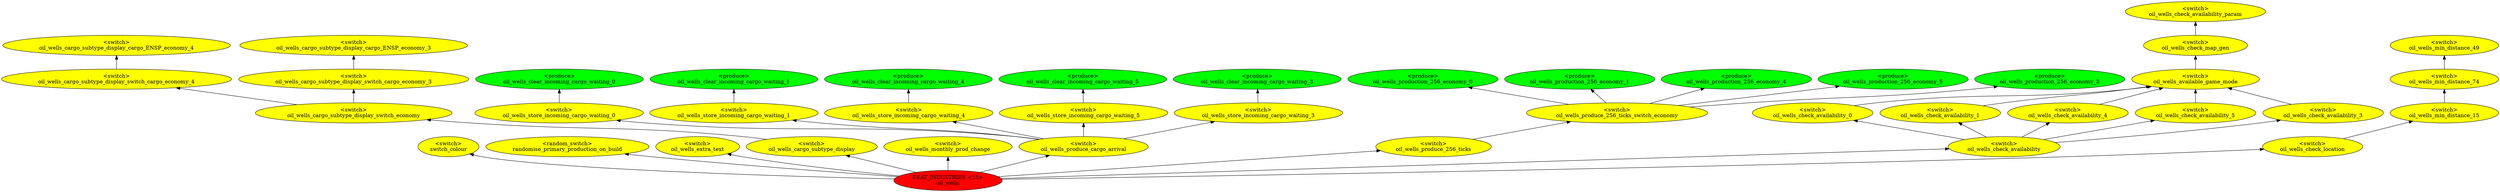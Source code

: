 digraph {
rankdir="BT"
switch_colour [fillcolor=yellow style="filled" label="<switch>\nswitch_colour"]
randomise_primary_production_on_build [fillcolor=yellow style="filled" label="<random_switch>\nrandomise_primary_production_on_build"]
oil_wells_extra_text [fillcolor=yellow style="filled" label="<switch>\noil_wells_extra_text"]
oil_wells_cargo_subtype_display_cargo_ENSP_economy_4 [fillcolor=yellow style="filled" label="<switch>\noil_wells_cargo_subtype_display_cargo_ENSP_economy_4"]
oil_wells_cargo_subtype_display_switch_cargo_economy_4 [fillcolor=yellow style="filled" label="<switch>\noil_wells_cargo_subtype_display_switch_cargo_economy_4"]
oil_wells_cargo_subtype_display_cargo_ENSP_economy_3 [fillcolor=yellow style="filled" label="<switch>\noil_wells_cargo_subtype_display_cargo_ENSP_economy_3"]
oil_wells_cargo_subtype_display_switch_cargo_economy_3 [fillcolor=yellow style="filled" label="<switch>\noil_wells_cargo_subtype_display_switch_cargo_economy_3"]
oil_wells_cargo_subtype_display_switch_economy [fillcolor=yellow style="filled" label="<switch>\noil_wells_cargo_subtype_display_switch_economy"]
oil_wells_cargo_subtype_display [fillcolor=yellow style="filled" label="<switch>\noil_wells_cargo_subtype_display"]
oil_wells_monthly_prod_change [fillcolor=yellow style="filled" label="<switch>\noil_wells_monthly_prod_change"]
oil_wells_clear_incoming_cargo_waiting_0 [fillcolor=green style="filled" label="<produce>\noil_wells_clear_incoming_cargo_waiting_0"]
oil_wells_store_incoming_cargo_waiting_0 [fillcolor=yellow style="filled" label="<switch>\noil_wells_store_incoming_cargo_waiting_0"]
oil_wells_clear_incoming_cargo_waiting_1 [fillcolor=green style="filled" label="<produce>\noil_wells_clear_incoming_cargo_waiting_1"]
oil_wells_store_incoming_cargo_waiting_1 [fillcolor=yellow style="filled" label="<switch>\noil_wells_store_incoming_cargo_waiting_1"]
oil_wells_clear_incoming_cargo_waiting_4 [fillcolor=green style="filled" label="<produce>\noil_wells_clear_incoming_cargo_waiting_4"]
oil_wells_store_incoming_cargo_waiting_4 [fillcolor=yellow style="filled" label="<switch>\noil_wells_store_incoming_cargo_waiting_4"]
oil_wells_clear_incoming_cargo_waiting_5 [fillcolor=green style="filled" label="<produce>\noil_wells_clear_incoming_cargo_waiting_5"]
oil_wells_store_incoming_cargo_waiting_5 [fillcolor=yellow style="filled" label="<switch>\noil_wells_store_incoming_cargo_waiting_5"]
oil_wells_clear_incoming_cargo_waiting_3 [fillcolor=green style="filled" label="<produce>\noil_wells_clear_incoming_cargo_waiting_3"]
oil_wells_store_incoming_cargo_waiting_3 [fillcolor=yellow style="filled" label="<switch>\noil_wells_store_incoming_cargo_waiting_3"]
oil_wells_produce_cargo_arrival [fillcolor=yellow style="filled" label="<switch>\noil_wells_produce_cargo_arrival"]
oil_wells_production_256_economy_0 [fillcolor=green style="filled" label="<produce>\noil_wells_production_256_economy_0"]
oil_wells_production_256_economy_1 [fillcolor=green style="filled" label="<produce>\noil_wells_production_256_economy_1"]
oil_wells_production_256_economy_4 [fillcolor=green style="filled" label="<produce>\noil_wells_production_256_economy_4"]
oil_wells_production_256_economy_5 [fillcolor=green style="filled" label="<produce>\noil_wells_production_256_economy_5"]
oil_wells_production_256_economy_3 [fillcolor=green style="filled" label="<produce>\noil_wells_production_256_economy_3"]
oil_wells_produce_256_ticks_switch_economy [fillcolor=yellow style="filled" label="<switch>\noil_wells_produce_256_ticks_switch_economy"]
oil_wells_produce_256_ticks [fillcolor=yellow style="filled" label="<switch>\noil_wells_produce_256_ticks"]
oil_wells_check_availability_param [fillcolor=yellow style="filled" label="<switch>\noil_wells_check_availability_param"]
oil_wells_check_map_gen [fillcolor=yellow style="filled" label="<switch>\noil_wells_check_map_gen"]
oil_wells_available_game_mode [fillcolor=yellow style="filled" label="<switch>\noil_wells_available_game_mode"]
oil_wells_check_availability_0 [fillcolor=yellow style="filled" label="<switch>\noil_wells_check_availability_0"]
oil_wells_check_availability_1 [fillcolor=yellow style="filled" label="<switch>\noil_wells_check_availability_1"]
oil_wells_check_availability_4 [fillcolor=yellow style="filled" label="<switch>\noil_wells_check_availability_4"]
oil_wells_check_availability_5 [fillcolor=yellow style="filled" label="<switch>\noil_wells_check_availability_5"]
oil_wells_check_availability_3 [fillcolor=yellow style="filled" label="<switch>\noil_wells_check_availability_3"]
oil_wells_check_availability [fillcolor=yellow style="filled" label="<switch>\noil_wells_check_availability"]
oil_wells_min_distance_49 [fillcolor=yellow style="filled" label="<switch>\noil_wells_min_distance_49"]
oil_wells_min_distance_74 [fillcolor=yellow style="filled" label="<switch>\noil_wells_min_distance_74"]
oil_wells_min_distance_15 [fillcolor=yellow style="filled" label="<switch>\noil_wells_min_distance_15"]
oil_wells_check_location [fillcolor=yellow style="filled" label="<switch>\noil_wells_check_location"]
oil_wells [fillcolor=red style="filled" label="FEAT_INDUSTRIES <15>\noil_wells"]
oil_wells_produce_cargo_arrival->oil_wells_store_incoming_cargo_waiting_1
oil_wells_produce_256_ticks_switch_economy->oil_wells_production_256_economy_5
oil_wells_check_availability->oil_wells_check_availability_5
oil_wells_min_distance_74->oil_wells_min_distance_49
oil_wells_check_availability_5->oil_wells_available_game_mode
oil_wells->oil_wells_extra_text
oil_wells->switch_colour
oil_wells->oil_wells_produce_256_ticks
oil_wells_produce_256_ticks_switch_economy->oil_wells_production_256_economy_4
oil_wells_check_availability->oil_wells_check_availability_1
oil_wells_produce_cargo_arrival->oil_wells_store_incoming_cargo_waiting_3
oil_wells_store_incoming_cargo_waiting_4->oil_wells_clear_incoming_cargo_waiting_4
oil_wells_store_incoming_cargo_waiting_5->oil_wells_clear_incoming_cargo_waiting_5
oil_wells_check_availability->oil_wells_check_availability_3
oil_wells_available_game_mode->oil_wells_check_map_gen
oil_wells_check_availability->oil_wells_check_availability_0
oil_wells_check_map_gen->oil_wells_check_availability_param
oil_wells_check_availability->oil_wells_check_availability_4
oil_wells_cargo_subtype_display_switch_economy->oil_wells_cargo_subtype_display_switch_cargo_economy_4
oil_wells->oil_wells_check_location
oil_wells->oil_wells_check_availability
oil_wells_cargo_subtype_display->oil_wells_cargo_subtype_display_switch_economy
oil_wells_produce_cargo_arrival->oil_wells_store_incoming_cargo_waiting_0
oil_wells_cargo_subtype_display_switch_cargo_economy_3->oil_wells_cargo_subtype_display_cargo_ENSP_economy_3
oil_wells_store_incoming_cargo_waiting_3->oil_wells_clear_incoming_cargo_waiting_3
oil_wells_check_availability_0->oil_wells_available_game_mode
oil_wells->oil_wells_produce_cargo_arrival
oil_wells_cargo_subtype_display_switch_economy->oil_wells_cargo_subtype_display_switch_cargo_economy_3
oil_wells->randomise_primary_production_on_build
oil_wells_produce_256_ticks_switch_economy->oil_wells_production_256_economy_0
oil_wells->oil_wells_monthly_prod_change
oil_wells_produce_256_ticks_switch_economy->oil_wells_production_256_economy_3
oil_wells_produce_cargo_arrival->oil_wells_store_incoming_cargo_waiting_5
oil_wells_produce_256_ticks_switch_economy->oil_wells_production_256_economy_1
oil_wells_check_availability_1->oil_wells_available_game_mode
oil_wells_store_incoming_cargo_waiting_1->oil_wells_clear_incoming_cargo_waiting_1
oil_wells_check_location->oil_wells_min_distance_15
oil_wells_produce_256_ticks->oil_wells_produce_256_ticks_switch_economy
oil_wells_check_availability_4->oil_wells_available_game_mode
oil_wells->oil_wells_cargo_subtype_display
oil_wells_check_availability_3->oil_wells_available_game_mode
oil_wells_produce_cargo_arrival->oil_wells_store_incoming_cargo_waiting_4
oil_wells_min_distance_15->oil_wells_min_distance_74
oil_wells_cargo_subtype_display_switch_cargo_economy_4->oil_wells_cargo_subtype_display_cargo_ENSP_economy_4
oil_wells_store_incoming_cargo_waiting_0->oil_wells_clear_incoming_cargo_waiting_0
}
